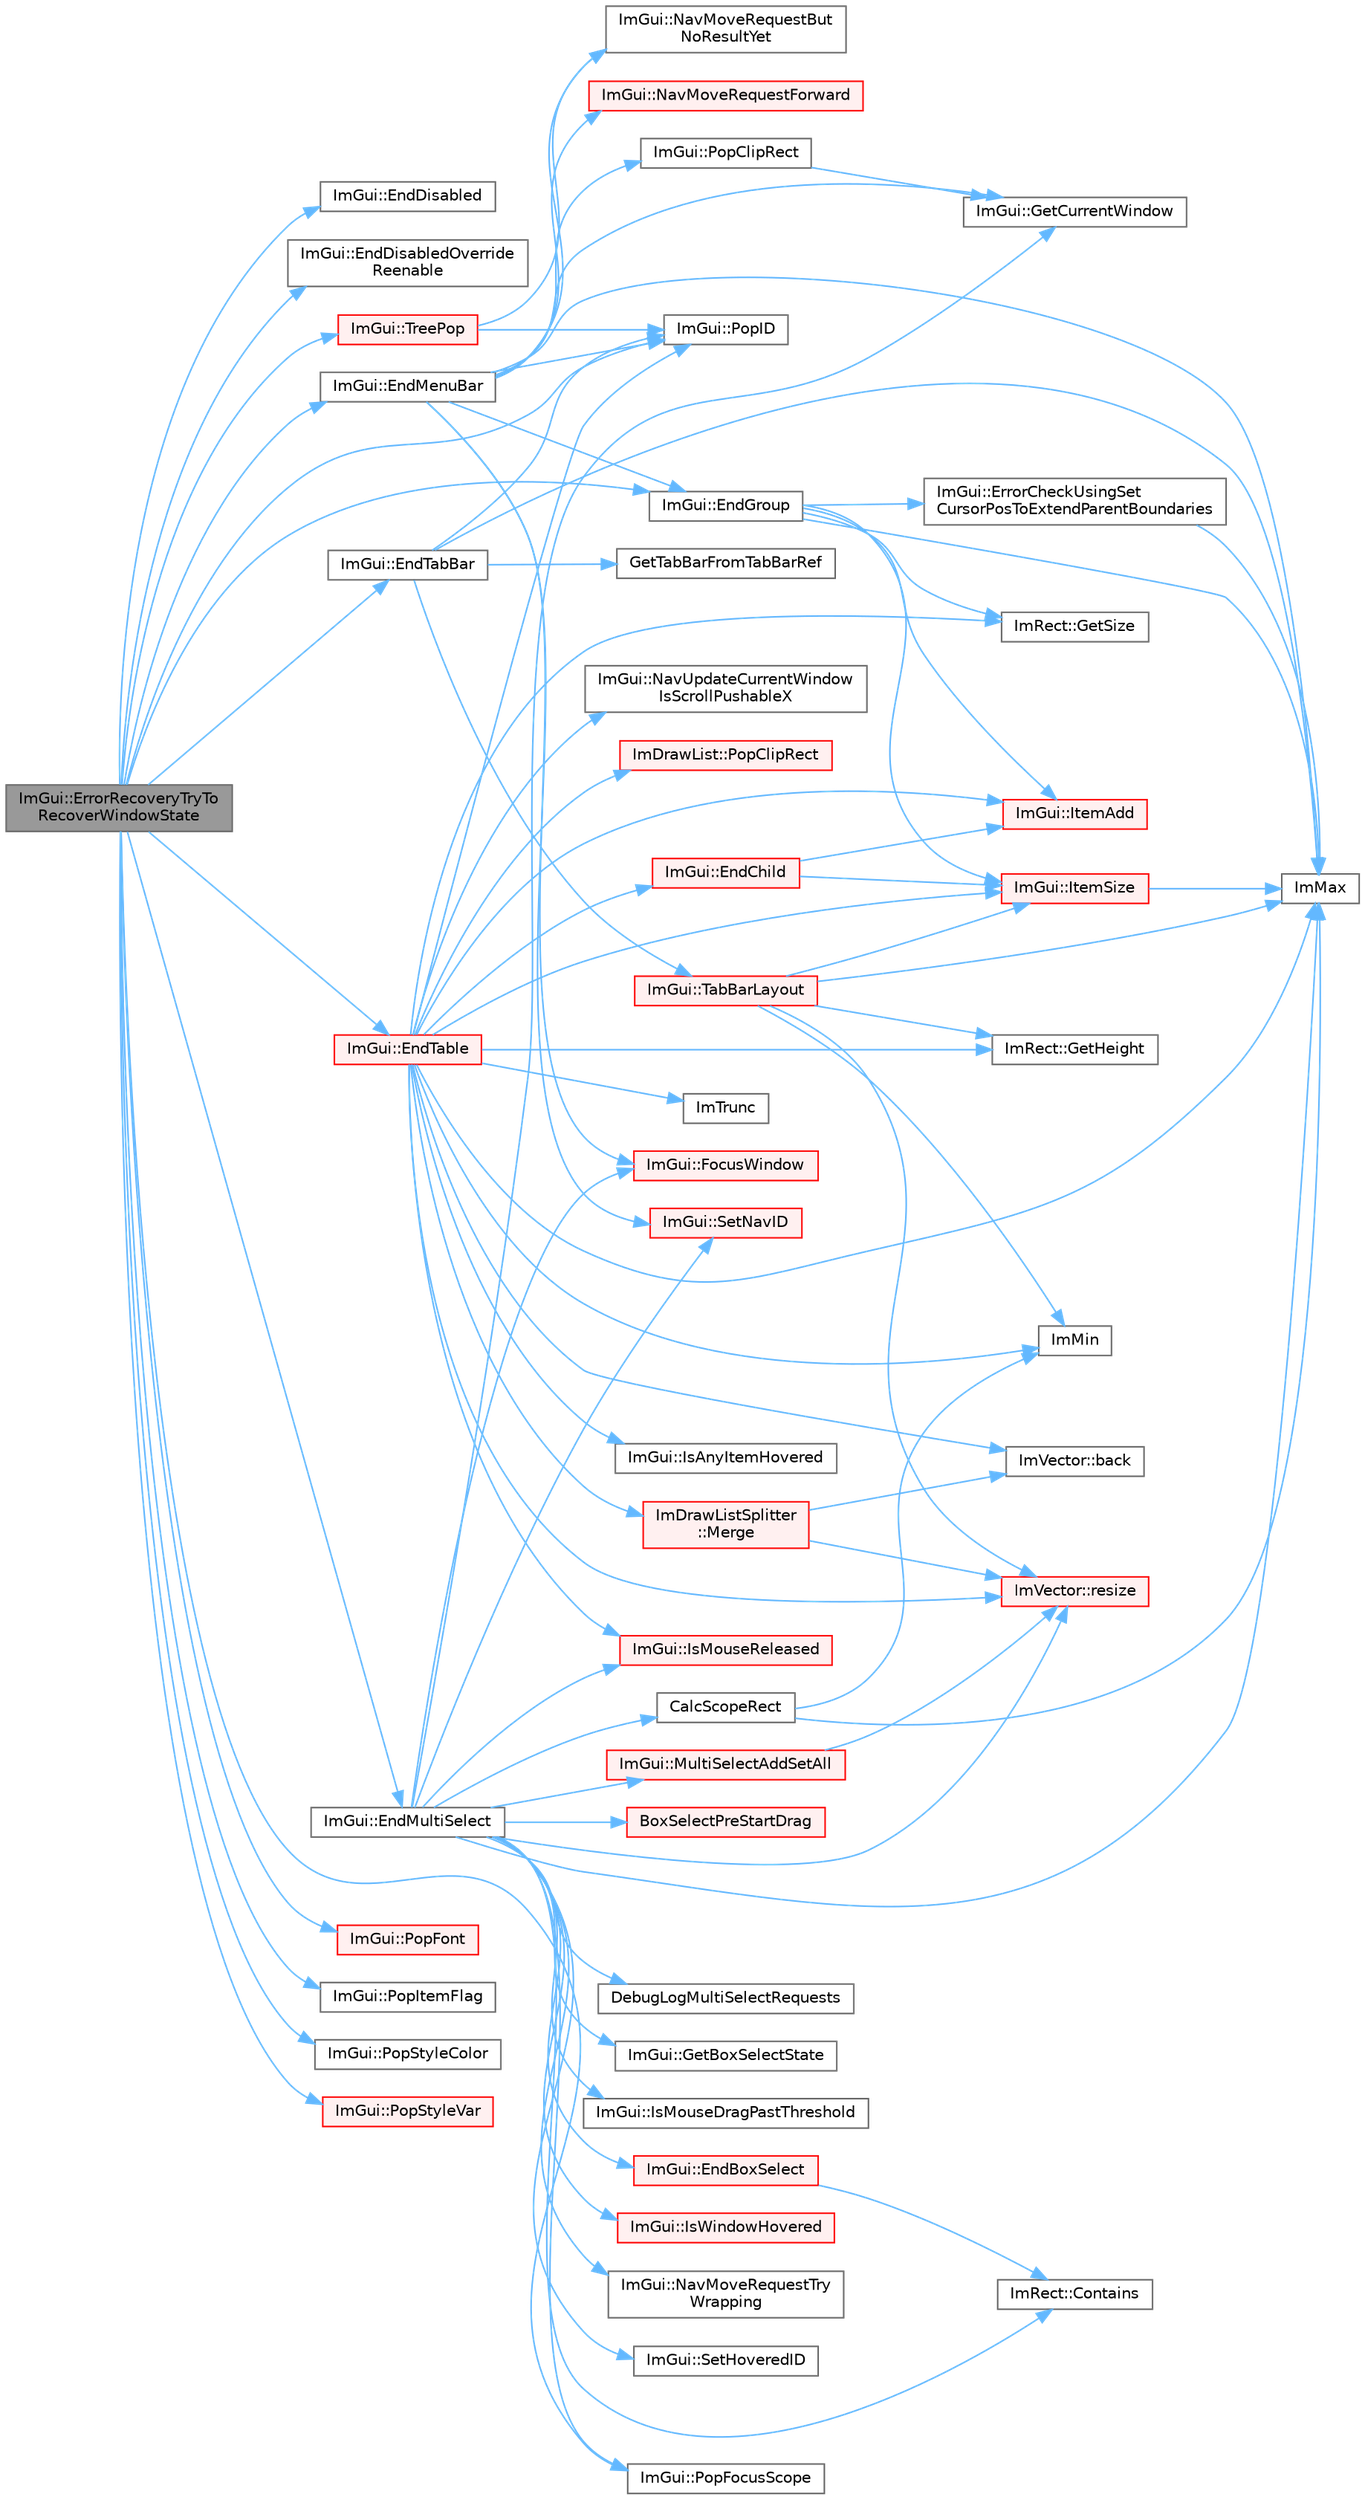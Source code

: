 digraph "ImGui::ErrorRecoveryTryToRecoverWindowState"
{
 // LATEX_PDF_SIZE
  bgcolor="transparent";
  edge [fontname=Helvetica,fontsize=10,labelfontname=Helvetica,labelfontsize=10];
  node [fontname=Helvetica,fontsize=10,shape=box,height=0.2,width=0.4];
  rankdir="LR";
  Node1 [id="Node000001",label="ImGui::ErrorRecoveryTryTo\lRecoverWindowState",height=0.2,width=0.4,color="gray40", fillcolor="grey60", style="filled", fontcolor="black",tooltip=" "];
  Node1 -> Node2 [id="edge1_Node000001_Node000002",color="steelblue1",style="solid",tooltip=" "];
  Node2 [id="Node000002",label="ImGui::EndDisabled",height=0.2,width=0.4,color="grey40", fillcolor="white", style="filled",URL="$namespace_im_gui.html#a9e6088c6c690ddff1302b6e42b380733",tooltip=" "];
  Node1 -> Node3 [id="edge2_Node000001_Node000003",color="steelblue1",style="solid",tooltip=" "];
  Node3 [id="Node000003",label="ImGui::EndDisabledOverride\lReenable",height=0.2,width=0.4,color="grey40", fillcolor="white", style="filled",URL="$namespace_im_gui.html#a336225979f3fe3fd9ceba657123f9084",tooltip=" "];
  Node1 -> Node4 [id="edge3_Node000001_Node000004",color="steelblue1",style="solid",tooltip=" "];
  Node4 [id="Node000004",label="ImGui::EndGroup",height=0.2,width=0.4,color="grey40", fillcolor="white", style="filled",URL="$namespace_im_gui.html#a05fc97fc64f28a55486087f503d9a622",tooltip=" "];
  Node4 -> Node5 [id="edge4_Node000004_Node000005",color="steelblue1",style="solid",tooltip=" "];
  Node5 [id="Node000005",label="ImGui::ErrorCheckUsingSet\lCursorPosToExtendParentBoundaries",height=0.2,width=0.4,color="grey40", fillcolor="white", style="filled",URL="$namespace_im_gui.html#ad5832500c14abd9e76e376b82701385b",tooltip=" "];
  Node5 -> Node6 [id="edge5_Node000005_Node000006",color="steelblue1",style="solid",tooltip=" "];
  Node6 [id="Node000006",label="ImMax",height=0.2,width=0.4,color="grey40", fillcolor="white", style="filled",URL="$imgui__internal_8h.html#a7667efd95147d0422f140917c71a9226",tooltip=" "];
  Node4 -> Node7 [id="edge6_Node000004_Node000007",color="steelblue1",style="solid",tooltip=" "];
  Node7 [id="Node000007",label="ImRect::GetSize",height=0.2,width=0.4,color="grey40", fillcolor="white", style="filled",URL="$struct_im_rect.html#ae459d9c50003058cfb34519a571aaf33",tooltip=" "];
  Node4 -> Node6 [id="edge7_Node000004_Node000006",color="steelblue1",style="solid",tooltip=" "];
  Node4 -> Node8 [id="edge8_Node000004_Node000008",color="steelblue1",style="solid",tooltip=" "];
  Node8 [id="Node000008",label="ImGui::ItemAdd",height=0.2,width=0.4,color="red", fillcolor="#FFF0F0", style="filled",URL="$namespace_im_gui.html#a0c2ccafc8d403c02a6590ac21157b9ac",tooltip=" "];
  Node4 -> Node72 [id="edge9_Node000004_Node000072",color="steelblue1",style="solid",tooltip=" "];
  Node72 [id="Node000072",label="ImGui::ItemSize",height=0.2,width=0.4,color="red", fillcolor="#FFF0F0", style="filled",URL="$namespace_im_gui.html#a4b5818a652d943ea54e0cec9fb3943d7",tooltip=" "];
  Node72 -> Node6 [id="edge10_Node000072_Node000006",color="steelblue1",style="solid",tooltip=" "];
  Node1 -> Node74 [id="edge11_Node000001_Node000074",color="steelblue1",style="solid",tooltip=" "];
  Node74 [id="Node000074",label="ImGui::EndMenuBar",height=0.2,width=0.4,color="grey40", fillcolor="white", style="filled",URL="$namespace_im_gui.html#aa226265c140eb6ee375c5b9abc69c4fc",tooltip=" "];
  Node74 -> Node4 [id="edge12_Node000074_Node000004",color="steelblue1",style="solid",tooltip=" "];
  Node74 -> Node75 [id="edge13_Node000074_Node000075",color="steelblue1",style="solid",tooltip=" "];
  Node75 [id="Node000075",label="ImGui::FocusWindow",height=0.2,width=0.4,color="red", fillcolor="#FFF0F0", style="filled",URL="$namespace_im_gui.html#a27aa6f2f3aa11778c6d023b1b223f262",tooltip=" "];
  Node74 -> Node92 [id="edge14_Node000074_Node000092",color="steelblue1",style="solid",tooltip=" "];
  Node92 [id="Node000092",label="ImGui::GetCurrentWindow",height=0.2,width=0.4,color="grey40", fillcolor="white", style="filled",URL="$namespace_im_gui.html#ac452417b5004ca16a814a72cff153526",tooltip=" "];
  Node74 -> Node6 [id="edge15_Node000074_Node000006",color="steelblue1",style="solid",tooltip=" "];
  Node74 -> Node93 [id="edge16_Node000074_Node000093",color="steelblue1",style="solid",tooltip=" "];
  Node93 [id="Node000093",label="ImGui::NavMoveRequestBut\lNoResultYet",height=0.2,width=0.4,color="grey40", fillcolor="white", style="filled",URL="$namespace_im_gui.html#a3fab98556d11690efd4f7f2fde94968e",tooltip=" "];
  Node74 -> Node94 [id="edge17_Node000074_Node000094",color="steelblue1",style="solid",tooltip=" "];
  Node94 [id="Node000094",label="ImGui::NavMoveRequestForward",height=0.2,width=0.4,color="red", fillcolor="#FFF0F0", style="filled",URL="$namespace_im_gui.html#a25bbd21bce9d49b94168d5b5773558c3",tooltip=" "];
  Node74 -> Node96 [id="edge18_Node000074_Node000096",color="steelblue1",style="solid",tooltip=" "];
  Node96 [id="Node000096",label="ImGui::PopClipRect",height=0.2,width=0.4,color="grey40", fillcolor="white", style="filled",URL="$namespace_im_gui.html#aef1c8a6e5a3c70cb10d03d2a2a66dfd8",tooltip=" "];
  Node96 -> Node92 [id="edge19_Node000096_Node000092",color="steelblue1",style="solid",tooltip=" "];
  Node74 -> Node97 [id="edge20_Node000074_Node000097",color="steelblue1",style="solid",tooltip=" "];
  Node97 [id="Node000097",label="ImGui::PopID",height=0.2,width=0.4,color="grey40", fillcolor="white", style="filled",URL="$namespace_im_gui.html#aba0b2d8f890a5d435ae43d0c4a2d4dd1",tooltip=" "];
  Node74 -> Node98 [id="edge21_Node000074_Node000098",color="steelblue1",style="solid",tooltip=" "];
  Node98 [id="Node000098",label="ImGui::SetNavID",height=0.2,width=0.4,color="red", fillcolor="#FFF0F0", style="filled",URL="$namespace_im_gui.html#a101d94ec7f8e0a219bbaee58558316eb",tooltip=" "];
  Node1 -> Node100 [id="edge22_Node000001_Node000100",color="steelblue1",style="solid",tooltip=" "];
  Node100 [id="Node000100",label="ImGui::EndMultiSelect",height=0.2,width=0.4,color="grey40", fillcolor="white", style="filled",URL="$namespace_im_gui.html#a19b11a3ea8f98b43089dc13ab015ad5b",tooltip=" "];
  Node100 -> Node101 [id="edge23_Node000100_Node000101",color="steelblue1",style="solid",tooltip=" "];
  Node101 [id="Node000101",label="BoxSelectPreStartDrag",height=0.2,width=0.4,color="red", fillcolor="#FFF0F0", style="filled",URL="$imgui__widgets_8cpp.html#ab43aeb93298cbf4f8cfa693312cd8809",tooltip=" "];
  Node100 -> Node103 [id="edge24_Node000100_Node000103",color="steelblue1",style="solid",tooltip=" "];
  Node103 [id="Node000103",label="CalcScopeRect",height=0.2,width=0.4,color="grey40", fillcolor="white", style="filled",URL="$imgui__widgets_8cpp.html#ac9b0e445a514615821a5f2c815a00717",tooltip=" "];
  Node103 -> Node6 [id="edge25_Node000103_Node000006",color="steelblue1",style="solid",tooltip=" "];
  Node103 -> Node20 [id="edge26_Node000103_Node000020",color="steelblue1",style="solid",tooltip=" "];
  Node20 [id="Node000020",label="ImMin",height=0.2,width=0.4,color="grey40", fillcolor="white", style="filled",URL="$imgui__internal_8h.html#a7f9d7828066a9d61b5630adcdf4655d3",tooltip=" "];
  Node100 -> Node104 [id="edge27_Node000100_Node000104",color="steelblue1",style="solid",tooltip=" "];
  Node104 [id="Node000104",label="ImRect::Contains",height=0.2,width=0.4,color="grey40", fillcolor="white", style="filled",URL="$struct_im_rect.html#ac583156fd0e9306181fff5d120b262ea",tooltip=" "];
  Node100 -> Node105 [id="edge28_Node000100_Node000105",color="steelblue1",style="solid",tooltip=" "];
  Node105 [id="Node000105",label="DebugLogMultiSelectRequests",height=0.2,width=0.4,color="grey40", fillcolor="white", style="filled",URL="$imgui__widgets_8cpp.html#a9ae4f75e7860b31344c979fb2d3e2e68",tooltip=" "];
  Node100 -> Node106 [id="edge29_Node000100_Node000106",color="steelblue1",style="solid",tooltip=" "];
  Node106 [id="Node000106",label="ImGui::EndBoxSelect",height=0.2,width=0.4,color="red", fillcolor="#FFF0F0", style="filled",URL="$namespace_im_gui.html#a38a72601961180f4a0db8d12fa3d09eb",tooltip=" "];
  Node106 -> Node104 [id="edge30_Node000106_Node000104",color="steelblue1",style="solid",tooltip=" "];
  Node100 -> Node75 [id="edge31_Node000100_Node000075",color="steelblue1",style="solid",tooltip=" "];
  Node100 -> Node117 [id="edge32_Node000100_Node000117",color="steelblue1",style="solid",tooltip=" "];
  Node117 [id="Node000117",label="ImGui::GetBoxSelectState",height=0.2,width=0.4,color="grey40", fillcolor="white", style="filled",URL="$namespace_im_gui.html#a0641241de259a5face776a91ea2b36ce",tooltip=" "];
  Node100 -> Node92 [id="edge33_Node000100_Node000092",color="steelblue1",style="solid",tooltip=" "];
  Node100 -> Node6 [id="edge34_Node000100_Node000006",color="steelblue1",style="solid",tooltip=" "];
  Node100 -> Node118 [id="edge35_Node000100_Node000118",color="steelblue1",style="solid",tooltip=" "];
  Node118 [id="Node000118",label="ImGui::IsMouseDragPastThreshold",height=0.2,width=0.4,color="grey40", fillcolor="white", style="filled",URL="$namespace_im_gui.html#ad1b3473eaad344022a022acfd45b0f5c",tooltip=" "];
  Node100 -> Node119 [id="edge36_Node000100_Node000119",color="steelblue1",style="solid",tooltip=" "];
  Node119 [id="Node000119",label="ImGui::IsMouseReleased",height=0.2,width=0.4,color="red", fillcolor="#FFF0F0", style="filled",URL="$namespace_im_gui.html#ae53a0c1818d2804e3b1331f0c1777434",tooltip=" "];
  Node100 -> Node126 [id="edge37_Node000100_Node000126",color="steelblue1",style="solid",tooltip=" "];
  Node126 [id="Node000126",label="ImGui::IsWindowHovered",height=0.2,width=0.4,color="red", fillcolor="#FFF0F0", style="filled",URL="$namespace_im_gui.html#aaed1ebf40cc2cb2ec30b0ba39b91d4a5",tooltip=" "];
  Node100 -> Node131 [id="edge38_Node000100_Node000131",color="steelblue1",style="solid",tooltip=" "];
  Node131 [id="Node000131",label="ImGui::MultiSelectAddSetAll",height=0.2,width=0.4,color="red", fillcolor="#FFF0F0", style="filled",URL="$namespace_im_gui.html#a51e29bae6ffe6afa11810a05d8aef616",tooltip=" "];
  Node131 -> Node135 [id="edge39_Node000131_Node000135",color="steelblue1",style="solid",tooltip=" "];
  Node135 [id="Node000135",label="ImVector::resize",height=0.2,width=0.4,color="red", fillcolor="#FFF0F0", style="filled",URL="$struct_im_vector.html#ac371dd62e56ae486b1a5038cf07eee56",tooltip=" "];
  Node100 -> Node136 [id="edge40_Node000100_Node000136",color="steelblue1",style="solid",tooltip=" "];
  Node136 [id="Node000136",label="ImGui::NavMoveRequestTry\lWrapping",height=0.2,width=0.4,color="grey40", fillcolor="white", style="filled",URL="$namespace_im_gui.html#a95a9a1a5411cccb918fc29a0b0d3f953",tooltip=" "];
  Node100 -> Node137 [id="edge41_Node000100_Node000137",color="steelblue1",style="solid",tooltip=" "];
  Node137 [id="Node000137",label="ImGui::PopFocusScope",height=0.2,width=0.4,color="grey40", fillcolor="white", style="filled",URL="$namespace_im_gui.html#a660bc1ff7f6d971fc4b4236e87409b38",tooltip=" "];
  Node100 -> Node135 [id="edge42_Node000100_Node000135",color="steelblue1",style="solid",tooltip=" "];
  Node100 -> Node138 [id="edge43_Node000100_Node000138",color="steelblue1",style="solid",tooltip=" "];
  Node138 [id="Node000138",label="ImGui::SetHoveredID",height=0.2,width=0.4,color="grey40", fillcolor="white", style="filled",URL="$namespace_im_gui.html#aba1f0c75d6f98702e6b02eb1bc30d915",tooltip=" "];
  Node100 -> Node98 [id="edge44_Node000100_Node000098",color="steelblue1",style="solid",tooltip=" "];
  Node1 -> Node139 [id="edge45_Node000001_Node000139",color="steelblue1",style="solid",tooltip=" "];
  Node139 [id="Node000139",label="ImGui::EndTabBar",height=0.2,width=0.4,color="grey40", fillcolor="white", style="filled",URL="$namespace_im_gui.html#a864b8ece257d4e30569f0349752ad928",tooltip=" "];
  Node139 -> Node140 [id="edge46_Node000139_Node000140",color="steelblue1",style="solid",tooltip=" "];
  Node140 [id="Node000140",label="GetTabBarFromTabBarRef",height=0.2,width=0.4,color="grey40", fillcolor="white", style="filled",URL="$imgui__widgets_8cpp.html#a6ce8e0ae4534a882c54629a82548bd68",tooltip=" "];
  Node139 -> Node6 [id="edge47_Node000139_Node000006",color="steelblue1",style="solid",tooltip=" "];
  Node139 -> Node97 [id="edge48_Node000139_Node000097",color="steelblue1",style="solid",tooltip=" "];
  Node139 -> Node141 [id="edge49_Node000139_Node000141",color="steelblue1",style="solid",tooltip=" "];
  Node141 [id="Node000141",label="ImGui::TabBarLayout",height=0.2,width=0.4,color="red", fillcolor="#FFF0F0", style="filled",URL="$namespace_im_gui.html#a1526bb8d42b3fa38e1c702500d1ff601",tooltip=" "];
  Node141 -> Node142 [id="edge50_Node000141_Node000142",color="steelblue1",style="solid",tooltip=" "];
  Node142 [id="Node000142",label="ImRect::GetHeight",height=0.2,width=0.4,color="grey40", fillcolor="white", style="filled",URL="$struct_im_rect.html#a748d8ae9cb26508951ec6e2f2df0625b",tooltip=" "];
  Node141 -> Node6 [id="edge51_Node000141_Node000006",color="steelblue1",style="solid",tooltip=" "];
  Node141 -> Node20 [id="edge52_Node000141_Node000020",color="steelblue1",style="solid",tooltip=" "];
  Node141 -> Node72 [id="edge53_Node000141_Node000072",color="steelblue1",style="solid",tooltip=" "];
  Node141 -> Node135 [id="edge54_Node000141_Node000135",color="steelblue1",style="solid",tooltip=" "];
  Node1 -> Node456 [id="edge55_Node000001_Node000456",color="steelblue1",style="solid",tooltip=" "];
  Node456 [id="Node000456",label="ImGui::EndTable",height=0.2,width=0.4,color="red", fillcolor="#FFF0F0", style="filled",URL="$namespace_im_gui.html#a9c70aaa6464c2e51e6f3342da133ada1",tooltip=" "];
  Node456 -> Node225 [id="edge56_Node000456_Node000225",color="steelblue1",style="solid",tooltip=" "];
  Node225 [id="Node000225",label="ImVector::back",height=0.2,width=0.4,color="grey40", fillcolor="white", style="filled",URL="$struct_im_vector.html#a2d80e87e81b1b01143c8d8be93e6fde1",tooltip=" "];
  Node456 -> Node457 [id="edge57_Node000456_Node000457",color="steelblue1",style="solid",tooltip=" "];
  Node457 [id="Node000457",label="ImGui::EndChild",height=0.2,width=0.4,color="red", fillcolor="#FFF0F0", style="filled",URL="$namespace_im_gui.html#af8de559a88c1442d6df8c1b04c86e997",tooltip=" "];
  Node457 -> Node8 [id="edge58_Node000457_Node000008",color="steelblue1",style="solid",tooltip=" "];
  Node457 -> Node72 [id="edge59_Node000457_Node000072",color="steelblue1",style="solid",tooltip=" "];
  Node456 -> Node142 [id="edge60_Node000456_Node000142",color="steelblue1",style="solid",tooltip=" "];
  Node456 -> Node7 [id="edge61_Node000456_Node000007",color="steelblue1",style="solid",tooltip=" "];
  Node456 -> Node6 [id="edge62_Node000456_Node000006",color="steelblue1",style="solid",tooltip=" "];
  Node456 -> Node20 [id="edge63_Node000456_Node000020",color="steelblue1",style="solid",tooltip=" "];
  Node456 -> Node148 [id="edge64_Node000456_Node000148",color="steelblue1",style="solid",tooltip=" "];
  Node148 [id="Node000148",label="ImTrunc",height=0.2,width=0.4,color="grey40", fillcolor="white", style="filled",URL="$imgui__internal_8h.html#a34870cae27ccd450c17ec3d3910b2da4",tooltip=" "];
  Node456 -> Node459 [id="edge65_Node000456_Node000459",color="steelblue1",style="solid",tooltip=" "];
  Node459 [id="Node000459",label="ImGui::IsAnyItemHovered",height=0.2,width=0.4,color="grey40", fillcolor="white", style="filled",URL="$namespace_im_gui.html#a0512146617bb55e24ebcfbe3ce6553d5",tooltip=" "];
  Node456 -> Node119 [id="edge66_Node000456_Node000119",color="steelblue1",style="solid",tooltip=" "];
  Node456 -> Node8 [id="edge67_Node000456_Node000008",color="steelblue1",style="solid",tooltip=" "];
  Node456 -> Node72 [id="edge68_Node000456_Node000072",color="steelblue1",style="solid",tooltip=" "];
  Node456 -> Node223 [id="edge69_Node000456_Node000223",color="steelblue1",style="solid",tooltip=" "];
  Node223 [id="Node000223",label="ImDrawListSplitter\l::Merge",height=0.2,width=0.4,color="red", fillcolor="#FFF0F0", style="filled",URL="$struct_im_draw_list_splitter.html#af3fc4bad2abca9e481d476d1877ba5be",tooltip=" "];
  Node223 -> Node225 [id="edge70_Node000223_Node000225",color="steelblue1",style="solid",tooltip=" "];
  Node223 -> Node135 [id="edge71_Node000223_Node000135",color="steelblue1",style="solid",tooltip=" "];
  Node456 -> Node228 [id="edge72_Node000456_Node000228",color="steelblue1",style="solid",tooltip=" "];
  Node228 [id="Node000228",label="ImGui::NavUpdateCurrentWindow\lIsScrollPushableX",height=0.2,width=0.4,color="grey40", fillcolor="white", style="filled",URL="$namespace_im_gui.html#a5c0c081852a520c006a0b084d0e8b0cb",tooltip=" "];
  Node456 -> Node269 [id="edge73_Node000456_Node000269",color="steelblue1",style="solid",tooltip=" "];
  Node269 [id="Node000269",label="ImDrawList::PopClipRect",height=0.2,width=0.4,color="red", fillcolor="#FFF0F0", style="filled",URL="$struct_im_draw_list.html#a44f40c59ca755f559020f5a7fa81103a",tooltip=" "];
  Node456 -> Node97 [id="edge74_Node000456_Node000097",color="steelblue1",style="solid",tooltip=" "];
  Node456 -> Node135 [id="edge75_Node000456_Node000135",color="steelblue1",style="solid",tooltip=" "];
  Node1 -> Node137 [id="edge76_Node000001_Node000137",color="steelblue1",style="solid",tooltip=" "];
  Node1 -> Node507 [id="edge77_Node000001_Node000507",color="steelblue1",style="solid",tooltip=" "];
  Node507 [id="Node000507",label="ImGui::PopFont",height=0.2,width=0.4,color="red", fillcolor="#FFF0F0", style="filled",URL="$namespace_im_gui.html#af66649bc37022bf3cf2496c73af9a499",tooltip=" "];
  Node1 -> Node97 [id="edge78_Node000001_Node000097",color="steelblue1",style="solid",tooltip=" "];
  Node1 -> Node166 [id="edge79_Node000001_Node000166",color="steelblue1",style="solid",tooltip=" "];
  Node166 [id="Node000166",label="ImGui::PopItemFlag",height=0.2,width=0.4,color="grey40", fillcolor="white", style="filled",URL="$namespace_im_gui.html#aa93281155e1dd23715dbd384e91edc6b",tooltip=" "];
  Node1 -> Node167 [id="edge80_Node000001_Node000167",color="steelblue1",style="solid",tooltip=" "];
  Node167 [id="Node000167",label="ImGui::PopStyleColor",height=0.2,width=0.4,color="grey40", fillcolor="white", style="filled",URL="$namespace_im_gui.html#a9795f730b4043a98b6254738d86efcdc",tooltip=" "];
  Node1 -> Node429 [id="edge81_Node000001_Node000429",color="steelblue1",style="solid",tooltip=" "];
  Node429 [id="Node000429",label="ImGui::PopStyleVar",height=0.2,width=0.4,color="red", fillcolor="#FFF0F0", style="filled",URL="$namespace_im_gui.html#a14116e57d81e326adef2a702e65781d4",tooltip=" "];
  Node1 -> Node511 [id="edge82_Node000001_Node000511",color="steelblue1",style="solid",tooltip=" "];
  Node511 [id="Node000511",label="ImGui::TreePop",height=0.2,width=0.4,color="red", fillcolor="#FFF0F0", style="filled",URL="$namespace_im_gui.html#a41ecf265e5f678c78fc9c30b3cf2077f",tooltip=" "];
  Node511 -> Node93 [id="edge83_Node000511_Node000093",color="steelblue1",style="solid",tooltip=" "];
  Node511 -> Node97 [id="edge84_Node000511_Node000097",color="steelblue1",style="solid",tooltip=" "];
}
